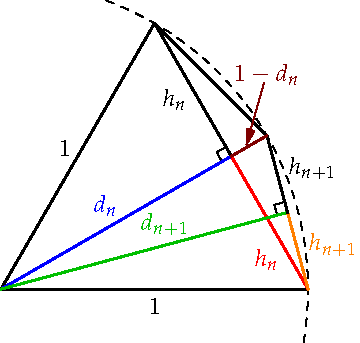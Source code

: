 settings.tex="pdflatex";

texpreamble("\usepackage{amsmath}
\usepackage{amsthm,amssymb}
\usepackage{mathpazo}
\usepackage[svgnames]{xcolor}
");
import graph;

size(180);

real th=60;

pair O=(0,0);
pair A=(1,0);
pair B=dir(th);
pair M=(A+B)/2;
pair C=dir(th/2);
pair P=(C+A)/2;
pair Q=(C+B)/2;

void rtang(pair P, real ph, real d=0.035){
	draw(shift(P)*rotate(ph,(0,0))*box((0,0),(d,d)));
}

rtang(M,th/2+90);
rtang(P,th/4+90);

draw(arc(O,dir(350),dir(th+10)),dashed);
draw(Label("$1$",align=S),O--A,linewidth(1));
draw(Label("$1$",align=dir(th+90)),O--B,linewidth(1));
draw(Label("$d_n$",align=dir(th/2+90)),O--M,blue+linewidth(1));
draw(Label("$h_n$",align=dir(2th+90),Relative(0.3)),A--M,red+linewidth(1));
draw(Label("$h_n$",align=dir(2th+90)),B--M,linewidth(1));
draw(Label("$d_{n+1}$",align=dir(th/4+90),Relative(0.6)),O--P,heavygreen+linewidth(1));
draw(B--Q--C,linewidth(1));
draw(Label("$h_{n+1}$",align=1.5dir(th/4),Relative(0.5)),A--P,orange+linewidth(1));
draw(Label("$h_{n+1}$",align=1.5dir(th/4),Relative(0.5)),C--P,linewidth(1));
draw(C--M,brown+linewidth(1));
label("$1-d_n$",C+(0,0.2),brown);
draw(C+(-0.01,0.17)--(C+M)/2+0.01dir(th+90),brown,Arrow);
